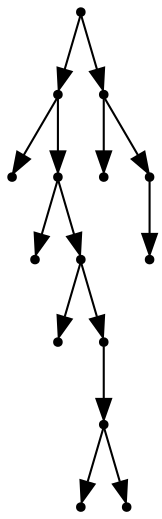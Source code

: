 digraph {
  14 [shape=point];
  9 [shape=point];
  0 [shape=point];
  8 [shape=point];
  1 [shape=point];
  7 [shape=point];
  2 [shape=point];
  6 [shape=point];
  5 [shape=point];
  3 [shape=point];
  4 [shape=point];
  13 [shape=point];
  10 [shape=point];
  12 [shape=point];
  11 [shape=point];
14 -> 9;
9 -> 0;
9 -> 8;
8 -> 1;
8 -> 7;
7 -> 2;
7 -> 6;
6 -> 5;
5 -> 3;
5 -> 4;
14 -> 13;
13 -> 10;
13 -> 12;
12 -> 11;
}
